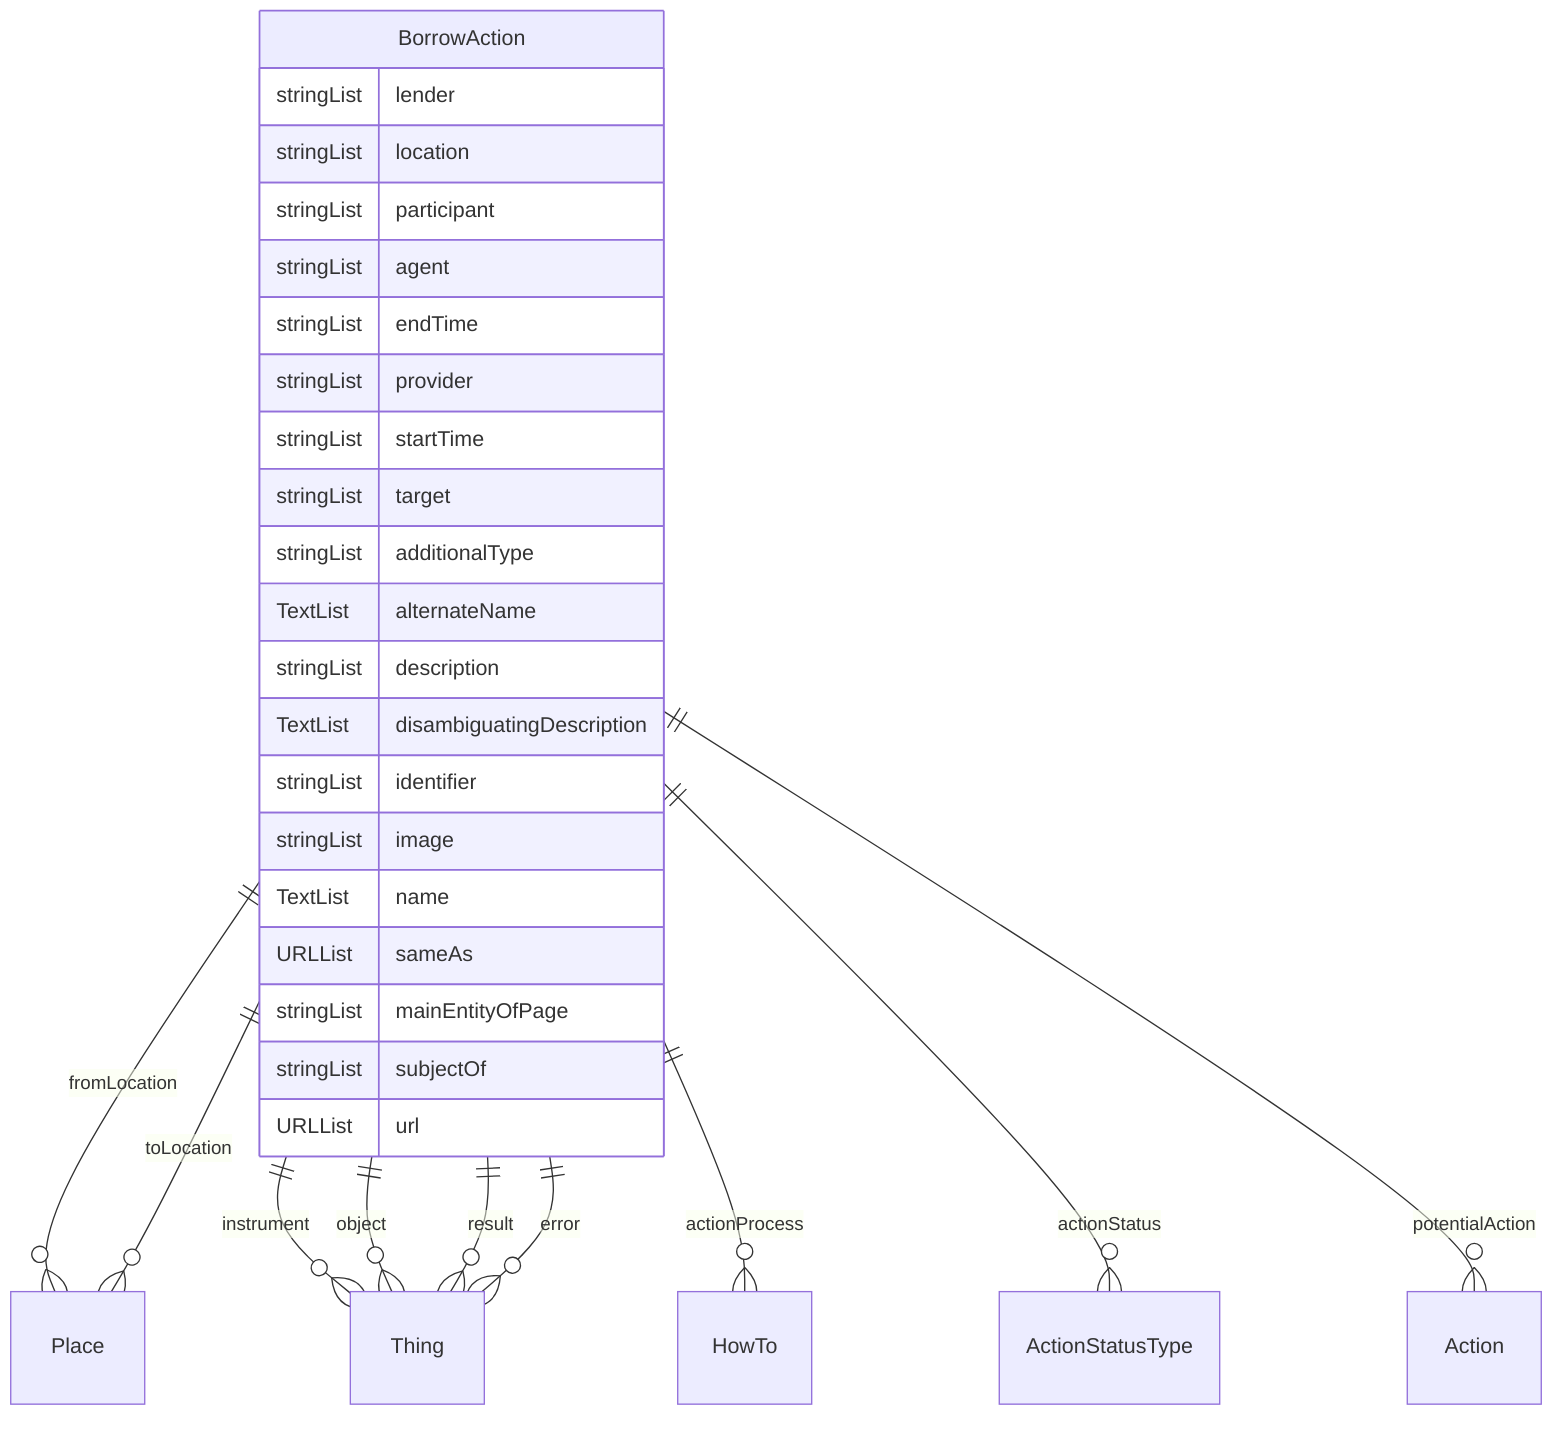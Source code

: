 erDiagram
BorrowAction {
    stringList lender  
    stringList location  
    stringList participant  
    stringList agent  
    stringList endTime  
    stringList provider  
    stringList startTime  
    stringList target  
    stringList additionalType  
    TextList alternateName  
    stringList description  
    TextList disambiguatingDescription  
    stringList identifier  
    stringList image  
    TextList name  
    URLList sameAs  
    stringList mainEntityOfPage  
    stringList subjectOf  
    URLList url  
}

BorrowAction ||--}o Place : "fromLocation"
BorrowAction ||--}o Place : "toLocation"
BorrowAction ||--}o Thing : "instrument"
BorrowAction ||--}o Thing : "object"
BorrowAction ||--}o Thing : "result"
BorrowAction ||--}o HowTo : "actionProcess"
BorrowAction ||--}o ActionStatusType : "actionStatus"
BorrowAction ||--}o Thing : "error"
BorrowAction ||--}o Action : "potentialAction"